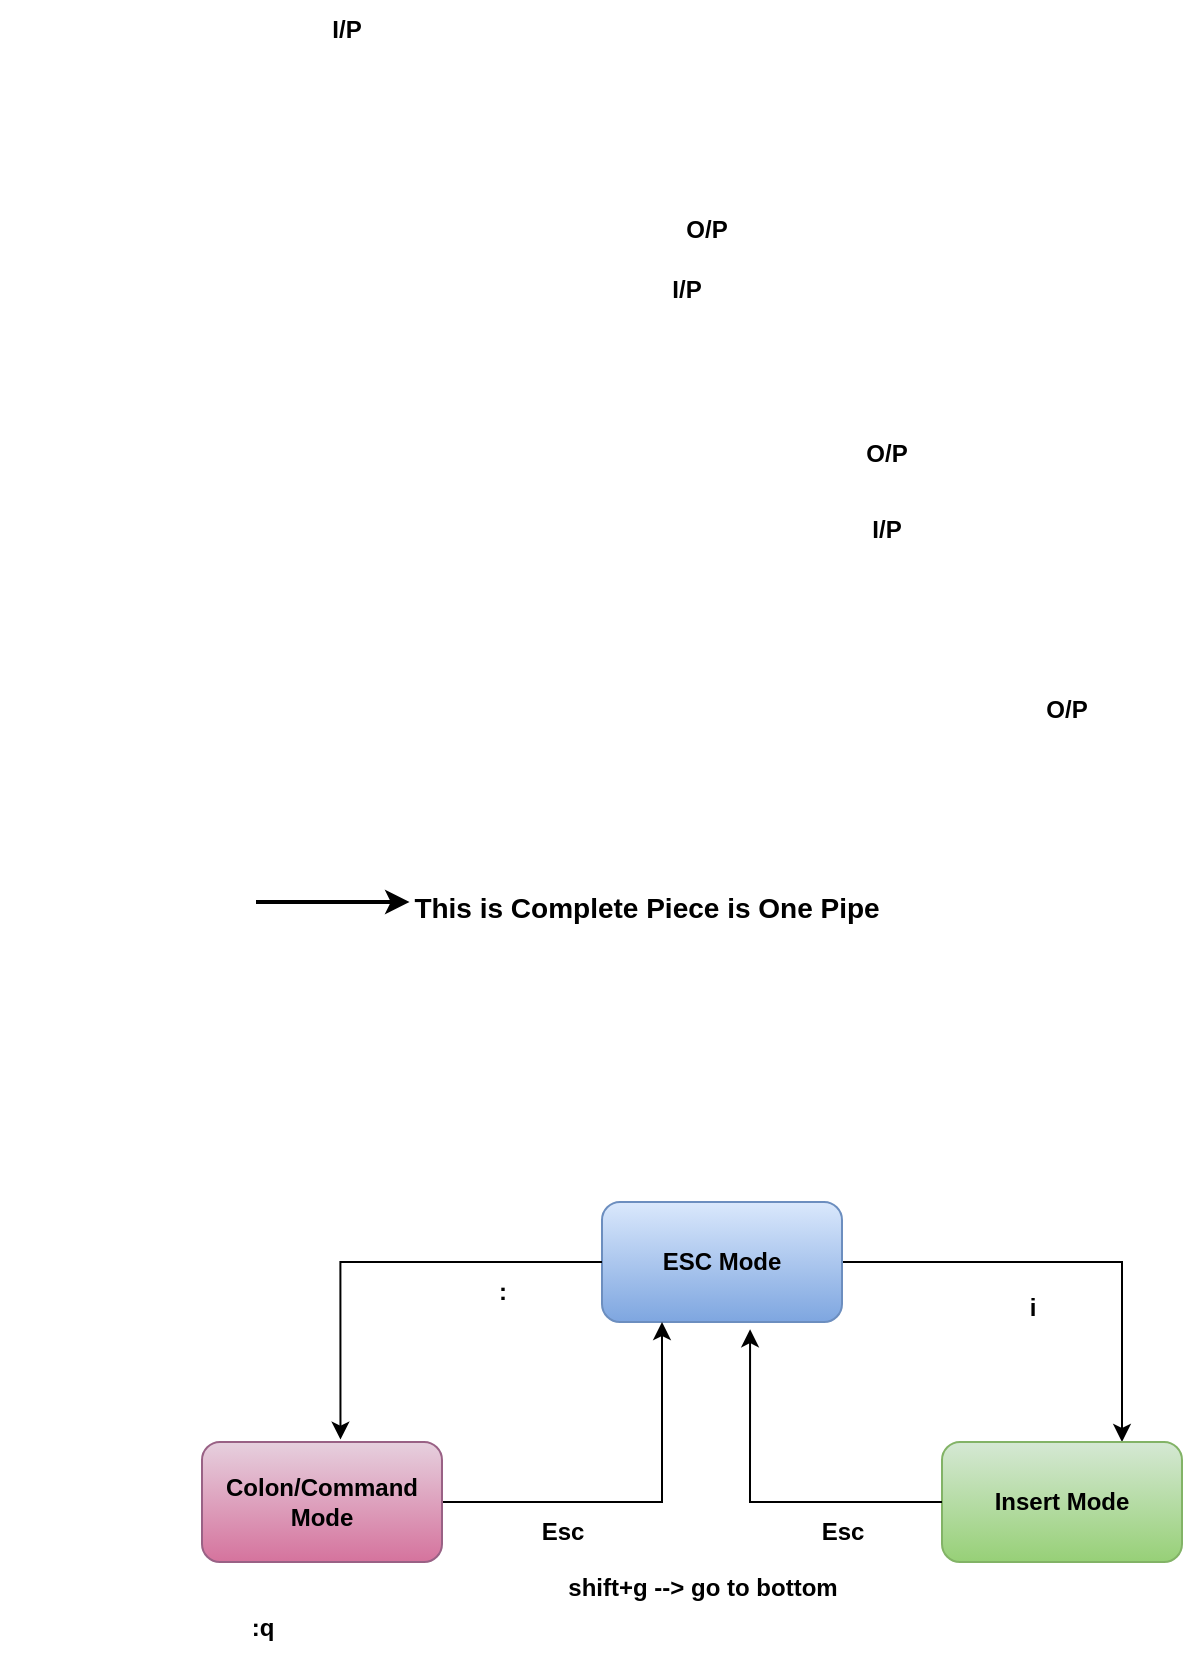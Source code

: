 <mxfile version="24.7.7">
  <diagram name="Page-1" id="jcNndrxe-URrK9e5Chia">
    <mxGraphModel dx="1323" dy="743" grid="0" gridSize="10" guides="1" tooltips="1" connect="1" arrows="1" fold="1" page="1" pageScale="1" pageWidth="850" pageHeight="1100" math="0" shadow="0">
      <root>
        <mxCell id="0" />
        <mxCell id="1" parent="0" />
        <mxCell id="c30t2qVmGA0mVTKmBVB8-1" value="" style="group" vertex="1" connectable="0" parent="1">
          <mxGeometry x="225" y="90" width="400" height="370" as="geometry" />
        </mxCell>
        <mxCell id="8ThRldzjLZEK7XOQSWFc-1" value="" style="shape=image;html=1;verticalAlign=top;verticalLabelPosition=bottom;labelBackgroundColor=#ffffff;imageAspect=0;aspect=fixed;image=https://cdn0.iconfinder.com/data/icons/construction-2-21/512/construction-industry-building-41-128.png" parent="c30t2qVmGA0mVTKmBVB8-1" vertex="1">
          <mxGeometry x="60" y="2" width="128" height="128" as="geometry" />
        </mxCell>
        <mxCell id="8ThRldzjLZEK7XOQSWFc-2" value="" style="shape=image;html=1;verticalAlign=top;verticalLabelPosition=bottom;labelBackgroundColor=#ffffff;imageAspect=0;aspect=fixed;image=https://cdn0.iconfinder.com/data/icons/construction-2-21/512/construction-industry-building-41-128.png" parent="c30t2qVmGA0mVTKmBVB8-1" vertex="1">
          <mxGeometry x="150" y="122" width="128" height="128" as="geometry" />
        </mxCell>
        <mxCell id="8ThRldzjLZEK7XOQSWFc-3" value="" style="shape=image;html=1;verticalAlign=top;verticalLabelPosition=bottom;labelBackgroundColor=#ffffff;imageAspect=0;aspect=fixed;image=https://cdn0.iconfinder.com/data/icons/construction-2-21/512/construction-industry-building-41-128.png" parent="c30t2qVmGA0mVTKmBVB8-1" vertex="1">
          <mxGeometry x="240" y="242" width="128" height="128" as="geometry" />
        </mxCell>
        <mxCell id="8ThRldzjLZEK7XOQSWFc-4" value="&lt;b&gt;I/P&lt;/b&gt;" style="text;html=1;align=center;verticalAlign=middle;resizable=0;points=[];autosize=1;strokeColor=none;fillColor=none;" parent="c30t2qVmGA0mVTKmBVB8-1" vertex="1">
          <mxGeometry width="40" height="30" as="geometry" />
        </mxCell>
        <mxCell id="8ThRldzjLZEK7XOQSWFc-5" value="&lt;b&gt;O/P&lt;/b&gt;" style="text;html=1;align=center;verticalAlign=middle;resizable=0;points=[];autosize=1;strokeColor=none;fillColor=none;" parent="c30t2qVmGA0mVTKmBVB8-1" vertex="1">
          <mxGeometry x="180" y="100" width="40" height="30" as="geometry" />
        </mxCell>
        <mxCell id="8ThRldzjLZEK7XOQSWFc-6" value="&lt;b&gt;I/P&lt;/b&gt;" style="text;html=1;align=center;verticalAlign=middle;resizable=0;points=[];autosize=1;strokeColor=none;fillColor=none;" parent="c30t2qVmGA0mVTKmBVB8-1" vertex="1">
          <mxGeometry x="170" y="130" width="40" height="30" as="geometry" />
        </mxCell>
        <mxCell id="8ThRldzjLZEK7XOQSWFc-7" value="&lt;b&gt;O/P&lt;/b&gt;" style="text;html=1;align=center;verticalAlign=middle;resizable=0;points=[];autosize=1;strokeColor=none;fillColor=none;" parent="c30t2qVmGA0mVTKmBVB8-1" vertex="1">
          <mxGeometry x="270" y="212" width="40" height="30" as="geometry" />
        </mxCell>
        <mxCell id="8ThRldzjLZEK7XOQSWFc-8" value="&lt;b&gt;I/P&lt;/b&gt;" style="text;html=1;align=center;verticalAlign=middle;resizable=0;points=[];autosize=1;strokeColor=none;fillColor=none;" parent="c30t2qVmGA0mVTKmBVB8-1" vertex="1">
          <mxGeometry x="270" y="250" width="40" height="30" as="geometry" />
        </mxCell>
        <mxCell id="8ThRldzjLZEK7XOQSWFc-9" value="&lt;b&gt;O/P&lt;/b&gt;" style="text;html=1;align=center;verticalAlign=middle;resizable=0;points=[];autosize=1;strokeColor=none;fillColor=none;" parent="c30t2qVmGA0mVTKmBVB8-1" vertex="1">
          <mxGeometry x="360" y="340" width="40" height="30" as="geometry" />
        </mxCell>
        <mxCell id="c30t2qVmGA0mVTKmBVB8-2" value="" style="group" vertex="1" connectable="0" parent="1">
          <mxGeometry x="173" y="691" width="490" height="228" as="geometry" />
        </mxCell>
        <mxCell id="8ThRldzjLZEK7XOQSWFc-17" style="edgeStyle=orthogonalEdgeStyle;rounded=0;orthogonalLoop=1;jettySize=auto;html=1;entryX=0.75;entryY=0;entryDx=0;entryDy=0;" parent="c30t2qVmGA0mVTKmBVB8-2" source="8ThRldzjLZEK7XOQSWFc-10" target="8ThRldzjLZEK7XOQSWFc-12" edge="1">
          <mxGeometry relative="1" as="geometry" />
        </mxCell>
        <mxCell id="8ThRldzjLZEK7XOQSWFc-10" value="&lt;b&gt;ESC Mode&lt;/b&gt;" style="rounded=1;whiteSpace=wrap;html=1;fillColor=#dae8fc;gradientColor=#7ea6e0;strokeColor=#6c8ebf;" parent="c30t2qVmGA0mVTKmBVB8-2" vertex="1">
          <mxGeometry x="200" width="120" height="60" as="geometry" />
        </mxCell>
        <mxCell id="8ThRldzjLZEK7XOQSWFc-15" style="edgeStyle=orthogonalEdgeStyle;rounded=0;orthogonalLoop=1;jettySize=auto;html=1;entryX=0.25;entryY=1;entryDx=0;entryDy=0;" parent="c30t2qVmGA0mVTKmBVB8-2" source="8ThRldzjLZEK7XOQSWFc-11" target="8ThRldzjLZEK7XOQSWFc-10" edge="1">
          <mxGeometry relative="1" as="geometry" />
        </mxCell>
        <mxCell id="8ThRldzjLZEK7XOQSWFc-11" value="&lt;b&gt;Colon/Command Mode&lt;/b&gt;" style="rounded=1;whiteSpace=wrap;html=1;fillColor=#e6d0de;gradientColor=#d5739d;strokeColor=#996185;" parent="c30t2qVmGA0mVTKmBVB8-2" vertex="1">
          <mxGeometry y="120" width="120" height="60" as="geometry" />
        </mxCell>
        <mxCell id="8ThRldzjLZEK7XOQSWFc-12" value="&lt;b&gt;Insert Mode&lt;/b&gt;" style="rounded=1;whiteSpace=wrap;html=1;fillColor=#d5e8d4;gradientColor=#97d077;strokeColor=#82b366;" parent="c30t2qVmGA0mVTKmBVB8-2" vertex="1">
          <mxGeometry x="370" y="120" width="120" height="60" as="geometry" />
        </mxCell>
        <mxCell id="8ThRldzjLZEK7XOQSWFc-13" style="edgeStyle=orthogonalEdgeStyle;rounded=0;orthogonalLoop=1;jettySize=auto;html=1;entryX=0.577;entryY=-0.02;entryDx=0;entryDy=0;entryPerimeter=0;" parent="c30t2qVmGA0mVTKmBVB8-2" source="8ThRldzjLZEK7XOQSWFc-10" target="8ThRldzjLZEK7XOQSWFc-11" edge="1">
          <mxGeometry relative="1" as="geometry" />
        </mxCell>
        <mxCell id="8ThRldzjLZEK7XOQSWFc-14" value="&lt;b&gt;:&lt;/b&gt;" style="text;html=1;align=center;verticalAlign=middle;resizable=0;points=[];autosize=1;strokeColor=none;fillColor=none;" parent="c30t2qVmGA0mVTKmBVB8-2" vertex="1">
          <mxGeometry x="135" y="30" width="30" height="30" as="geometry" />
        </mxCell>
        <mxCell id="8ThRldzjLZEK7XOQSWFc-16" value="&lt;b&gt;Esc&lt;/b&gt;" style="text;html=1;align=center;verticalAlign=middle;resizable=0;points=[];autosize=1;strokeColor=none;fillColor=none;" parent="c30t2qVmGA0mVTKmBVB8-2" vertex="1">
          <mxGeometry x="160" y="150" width="40" height="30" as="geometry" />
        </mxCell>
        <mxCell id="8ThRldzjLZEK7XOQSWFc-18" value="&lt;b&gt;i&lt;/b&gt;" style="text;html=1;align=center;verticalAlign=middle;resizable=0;points=[];autosize=1;strokeColor=none;fillColor=none;" parent="c30t2qVmGA0mVTKmBVB8-2" vertex="1">
          <mxGeometry x="400" y="38" width="30" height="30" as="geometry" />
        </mxCell>
        <mxCell id="8ThRldzjLZEK7XOQSWFc-19" style="edgeStyle=orthogonalEdgeStyle;rounded=0;orthogonalLoop=1;jettySize=auto;html=1;entryX=0.617;entryY=1.06;entryDx=0;entryDy=0;entryPerimeter=0;" parent="c30t2qVmGA0mVTKmBVB8-2" source="8ThRldzjLZEK7XOQSWFc-12" target="8ThRldzjLZEK7XOQSWFc-10" edge="1">
          <mxGeometry relative="1" as="geometry" />
        </mxCell>
        <mxCell id="8ThRldzjLZEK7XOQSWFc-20" value="&lt;b&gt;Esc&lt;/b&gt;" style="text;html=1;align=center;verticalAlign=middle;resizable=0;points=[];autosize=1;strokeColor=none;fillColor=none;" parent="c30t2qVmGA0mVTKmBVB8-2" vertex="1">
          <mxGeometry x="300" y="150" width="40" height="30" as="geometry" />
        </mxCell>
        <mxCell id="8ThRldzjLZEK7XOQSWFc-21" value="&lt;b&gt;:q&lt;/b&gt;" style="text;html=1;align=center;verticalAlign=middle;resizable=0;points=[];autosize=1;strokeColor=none;fillColor=none;" parent="c30t2qVmGA0mVTKmBVB8-2" vertex="1">
          <mxGeometry x="15" y="198" width="30" height="30" as="geometry" />
        </mxCell>
        <mxCell id="8ThRldzjLZEK7XOQSWFc-22" value="&lt;b&gt;shift+g --&amp;gt; go to bottom&lt;/b&gt;" style="text;html=1;align=center;verticalAlign=middle;resizable=0;points=[];autosize=1;strokeColor=none;fillColor=none;" parent="c30t2qVmGA0mVTKmBVB8-2" vertex="1">
          <mxGeometry x="170" y="178" width="160" height="30" as="geometry" />
        </mxCell>
        <mxCell id="c30t2qVmGA0mVTKmBVB8-10" value="" style="group" vertex="1" connectable="0" parent="1">
          <mxGeometry x="72" y="477" width="448" height="128" as="geometry" />
        </mxCell>
        <mxCell id="c30t2qVmGA0mVTKmBVB8-5" style="edgeStyle=orthogonalEdgeStyle;rounded=0;orthogonalLoop=1;jettySize=auto;html=1;strokeWidth=2;" edge="1" parent="c30t2qVmGA0mVTKmBVB8-10" source="c30t2qVmGA0mVTKmBVB8-3">
          <mxGeometry relative="1" as="geometry">
            <mxPoint x="204.778" y="64" as="targetPoint" />
          </mxGeometry>
        </mxCell>
        <mxCell id="c30t2qVmGA0mVTKmBVB8-3" value="" style="shape=image;html=1;verticalAlign=top;verticalLabelPosition=bottom;labelBackgroundColor=#ffffff;imageAspect=0;aspect=fixed;image=https://cdn0.iconfinder.com/data/icons/construction-2-21/512/construction-industry-building-41-128.png" vertex="1" parent="c30t2qVmGA0mVTKmBVB8-10">
          <mxGeometry width="128" height="128" as="geometry" />
        </mxCell>
        <mxCell id="c30t2qVmGA0mVTKmBVB8-9" value="&lt;font size=&quot;1&quot; style=&quot;&quot;&gt;&lt;b style=&quot;font-size: 14px;&quot;&gt;This is Complete Piece is One Pipe&lt;/b&gt;&lt;/font&gt;" style="text;html=1;align=center;verticalAlign=middle;resizable=0;points=[];autosize=1;strokeColor=none;fillColor=none;" vertex="1" parent="c30t2qVmGA0mVTKmBVB8-10">
          <mxGeometry x="197" y="52" width="251" height="29" as="geometry" />
        </mxCell>
      </root>
    </mxGraphModel>
  </diagram>
</mxfile>
